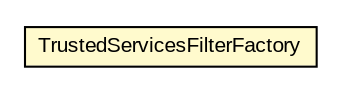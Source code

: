 #!/usr/local/bin/dot
#
# Class diagram 
# Generated by UMLGraph version R5_6-24-gf6e263 (http://www.umlgraph.org/)
#

digraph G {
	edge [fontname="arial",fontsize=10,labelfontname="arial",labelfontsize=10];
	node [fontname="arial",fontsize=10,shape=plaintext];
	nodesep=0.25;
	ranksep=0.5;
	// eu.europa.esig.dss.validation.process.qualification.trust.filter.TrustedServicesFilterFactory
	c746944 [label=<<table title="eu.europa.esig.dss.validation.process.qualification.trust.filter.TrustedServicesFilterFactory" border="0" cellborder="1" cellspacing="0" cellpadding="2" port="p" bgcolor="lemonChiffon" href="./TrustedServicesFilterFactory.html">
		<tr><td><table border="0" cellspacing="0" cellpadding="1">
<tr><td align="center" balign="center"> TrustedServicesFilterFactory </td></tr>
		</table></td></tr>
		</table>>, URL="./TrustedServicesFilterFactory.html", fontname="arial", fontcolor="black", fontsize=10.0];
}

